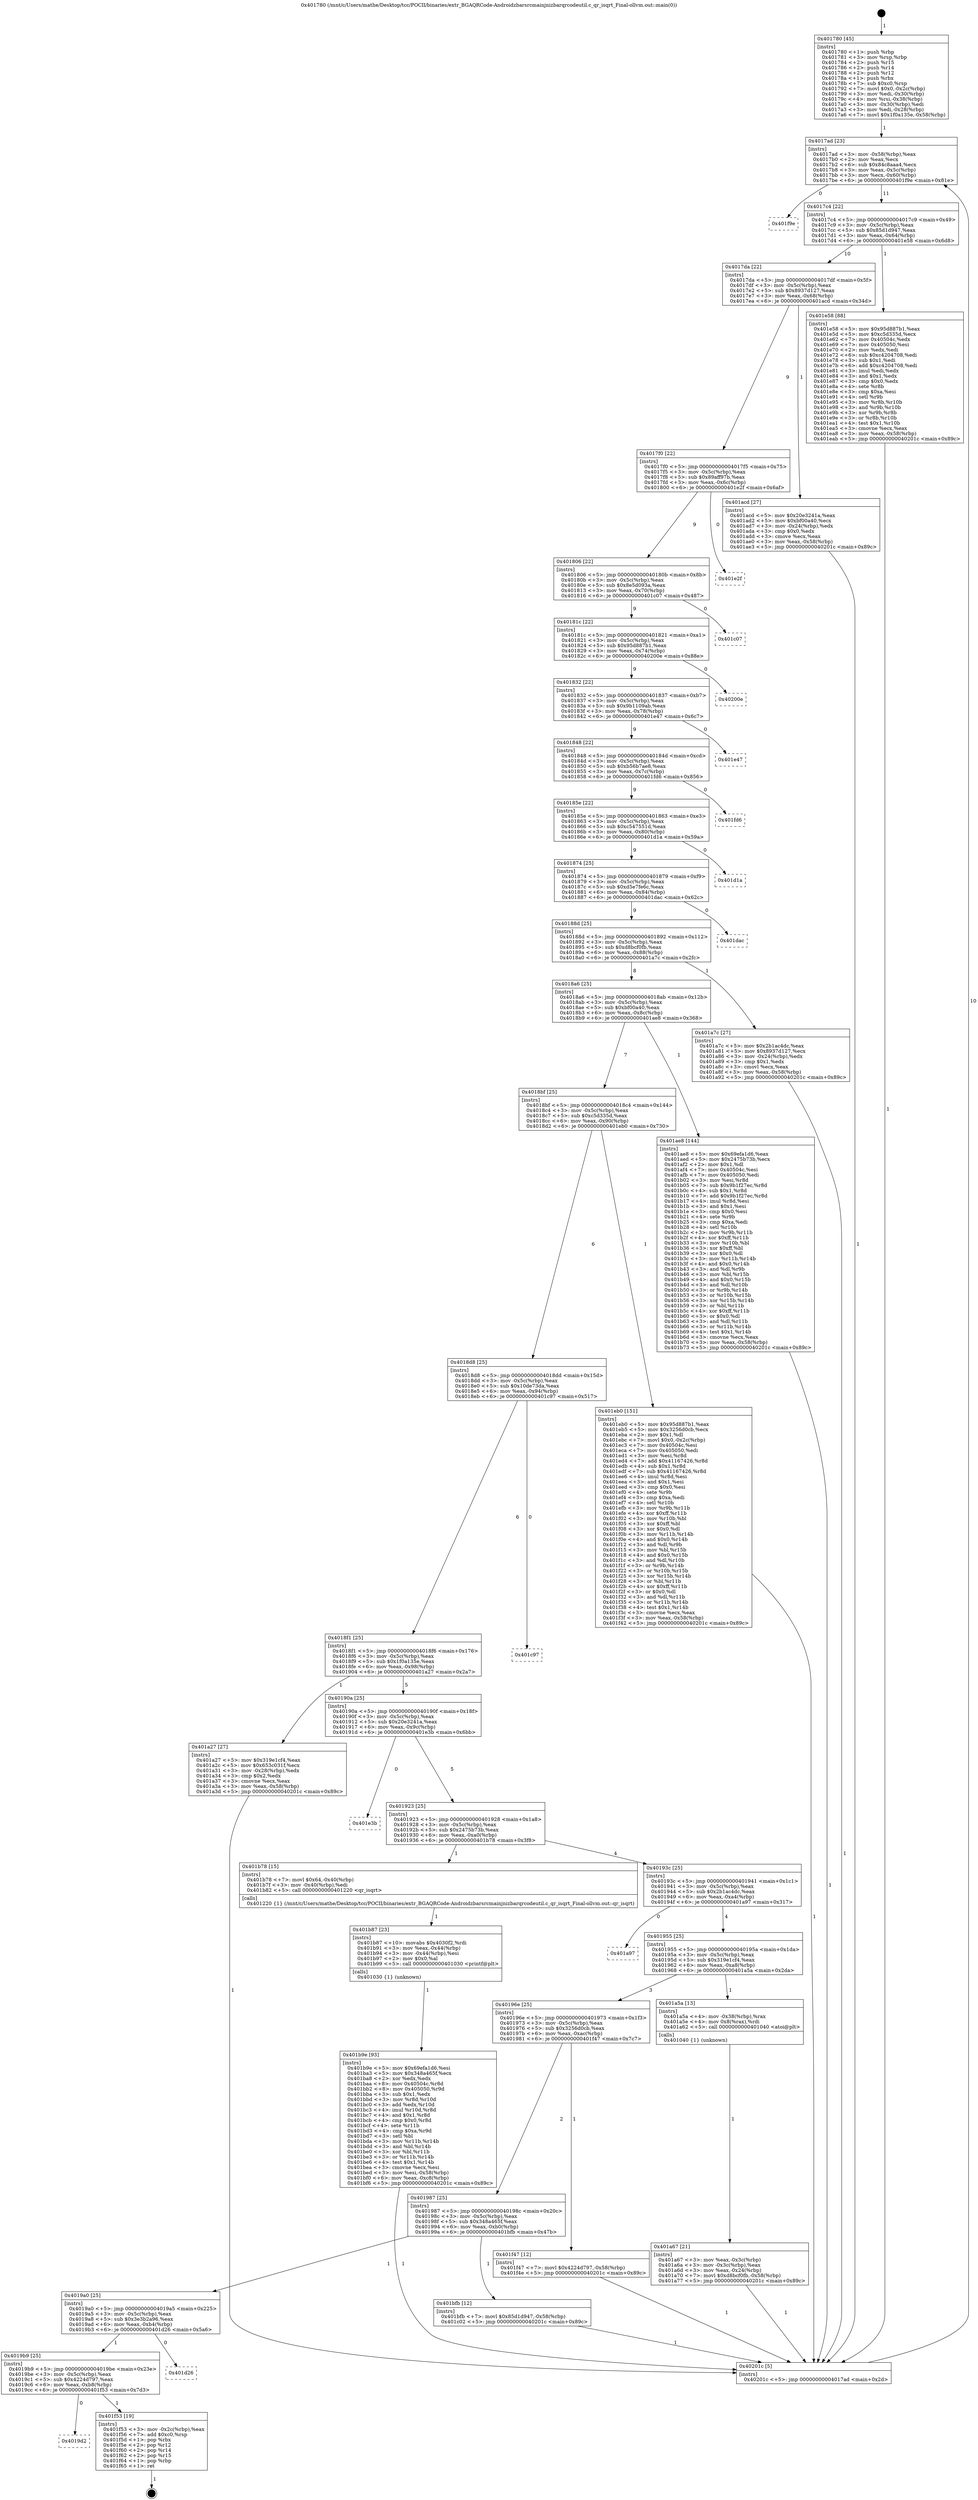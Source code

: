 digraph "0x401780" {
  label = "0x401780 (/mnt/c/Users/mathe/Desktop/tcc/POCII/binaries/extr_BGAQRCode-Androidzbarsrcmainjnizbarqrcodeutil.c_qr_isqrt_Final-ollvm.out::main(0))"
  labelloc = "t"
  node[shape=record]

  Entry [label="",width=0.3,height=0.3,shape=circle,fillcolor=black,style=filled]
  "0x4017ad" [label="{
     0x4017ad [23]\l
     | [instrs]\l
     &nbsp;&nbsp;0x4017ad \<+3\>: mov -0x58(%rbp),%eax\l
     &nbsp;&nbsp;0x4017b0 \<+2\>: mov %eax,%ecx\l
     &nbsp;&nbsp;0x4017b2 \<+6\>: sub $0x84c8aaa4,%ecx\l
     &nbsp;&nbsp;0x4017b8 \<+3\>: mov %eax,-0x5c(%rbp)\l
     &nbsp;&nbsp;0x4017bb \<+3\>: mov %ecx,-0x60(%rbp)\l
     &nbsp;&nbsp;0x4017be \<+6\>: je 0000000000401f9e \<main+0x81e\>\l
  }"]
  "0x401f9e" [label="{
     0x401f9e\l
  }", style=dashed]
  "0x4017c4" [label="{
     0x4017c4 [22]\l
     | [instrs]\l
     &nbsp;&nbsp;0x4017c4 \<+5\>: jmp 00000000004017c9 \<main+0x49\>\l
     &nbsp;&nbsp;0x4017c9 \<+3\>: mov -0x5c(%rbp),%eax\l
     &nbsp;&nbsp;0x4017cc \<+5\>: sub $0x85d1d947,%eax\l
     &nbsp;&nbsp;0x4017d1 \<+3\>: mov %eax,-0x64(%rbp)\l
     &nbsp;&nbsp;0x4017d4 \<+6\>: je 0000000000401e58 \<main+0x6d8\>\l
  }"]
  Exit [label="",width=0.3,height=0.3,shape=circle,fillcolor=black,style=filled,peripheries=2]
  "0x401e58" [label="{
     0x401e58 [88]\l
     | [instrs]\l
     &nbsp;&nbsp;0x401e58 \<+5\>: mov $0x95d887b1,%eax\l
     &nbsp;&nbsp;0x401e5d \<+5\>: mov $0xc5d335d,%ecx\l
     &nbsp;&nbsp;0x401e62 \<+7\>: mov 0x40504c,%edx\l
     &nbsp;&nbsp;0x401e69 \<+7\>: mov 0x405050,%esi\l
     &nbsp;&nbsp;0x401e70 \<+2\>: mov %edx,%edi\l
     &nbsp;&nbsp;0x401e72 \<+6\>: sub $0xc4204708,%edi\l
     &nbsp;&nbsp;0x401e78 \<+3\>: sub $0x1,%edi\l
     &nbsp;&nbsp;0x401e7b \<+6\>: add $0xc4204708,%edi\l
     &nbsp;&nbsp;0x401e81 \<+3\>: imul %edi,%edx\l
     &nbsp;&nbsp;0x401e84 \<+3\>: and $0x1,%edx\l
     &nbsp;&nbsp;0x401e87 \<+3\>: cmp $0x0,%edx\l
     &nbsp;&nbsp;0x401e8a \<+4\>: sete %r8b\l
     &nbsp;&nbsp;0x401e8e \<+3\>: cmp $0xa,%esi\l
     &nbsp;&nbsp;0x401e91 \<+4\>: setl %r9b\l
     &nbsp;&nbsp;0x401e95 \<+3\>: mov %r8b,%r10b\l
     &nbsp;&nbsp;0x401e98 \<+3\>: and %r9b,%r10b\l
     &nbsp;&nbsp;0x401e9b \<+3\>: xor %r9b,%r8b\l
     &nbsp;&nbsp;0x401e9e \<+3\>: or %r8b,%r10b\l
     &nbsp;&nbsp;0x401ea1 \<+4\>: test $0x1,%r10b\l
     &nbsp;&nbsp;0x401ea5 \<+3\>: cmovne %ecx,%eax\l
     &nbsp;&nbsp;0x401ea8 \<+3\>: mov %eax,-0x58(%rbp)\l
     &nbsp;&nbsp;0x401eab \<+5\>: jmp 000000000040201c \<main+0x89c\>\l
  }"]
  "0x4017da" [label="{
     0x4017da [22]\l
     | [instrs]\l
     &nbsp;&nbsp;0x4017da \<+5\>: jmp 00000000004017df \<main+0x5f\>\l
     &nbsp;&nbsp;0x4017df \<+3\>: mov -0x5c(%rbp),%eax\l
     &nbsp;&nbsp;0x4017e2 \<+5\>: sub $0x8937d127,%eax\l
     &nbsp;&nbsp;0x4017e7 \<+3\>: mov %eax,-0x68(%rbp)\l
     &nbsp;&nbsp;0x4017ea \<+6\>: je 0000000000401acd \<main+0x34d\>\l
  }"]
  "0x4019d2" [label="{
     0x4019d2\l
  }", style=dashed]
  "0x401acd" [label="{
     0x401acd [27]\l
     | [instrs]\l
     &nbsp;&nbsp;0x401acd \<+5\>: mov $0x20e3241a,%eax\l
     &nbsp;&nbsp;0x401ad2 \<+5\>: mov $0xbf00a40,%ecx\l
     &nbsp;&nbsp;0x401ad7 \<+3\>: mov -0x24(%rbp),%edx\l
     &nbsp;&nbsp;0x401ada \<+3\>: cmp $0x0,%edx\l
     &nbsp;&nbsp;0x401add \<+3\>: cmove %ecx,%eax\l
     &nbsp;&nbsp;0x401ae0 \<+3\>: mov %eax,-0x58(%rbp)\l
     &nbsp;&nbsp;0x401ae3 \<+5\>: jmp 000000000040201c \<main+0x89c\>\l
  }"]
  "0x4017f0" [label="{
     0x4017f0 [22]\l
     | [instrs]\l
     &nbsp;&nbsp;0x4017f0 \<+5\>: jmp 00000000004017f5 \<main+0x75\>\l
     &nbsp;&nbsp;0x4017f5 \<+3\>: mov -0x5c(%rbp),%eax\l
     &nbsp;&nbsp;0x4017f8 \<+5\>: sub $0x89aff97b,%eax\l
     &nbsp;&nbsp;0x4017fd \<+3\>: mov %eax,-0x6c(%rbp)\l
     &nbsp;&nbsp;0x401800 \<+6\>: je 0000000000401e2f \<main+0x6af\>\l
  }"]
  "0x401f53" [label="{
     0x401f53 [19]\l
     | [instrs]\l
     &nbsp;&nbsp;0x401f53 \<+3\>: mov -0x2c(%rbp),%eax\l
     &nbsp;&nbsp;0x401f56 \<+7\>: add $0xc0,%rsp\l
     &nbsp;&nbsp;0x401f5d \<+1\>: pop %rbx\l
     &nbsp;&nbsp;0x401f5e \<+2\>: pop %r12\l
     &nbsp;&nbsp;0x401f60 \<+2\>: pop %r14\l
     &nbsp;&nbsp;0x401f62 \<+2\>: pop %r15\l
     &nbsp;&nbsp;0x401f64 \<+1\>: pop %rbp\l
     &nbsp;&nbsp;0x401f65 \<+1\>: ret\l
  }"]
  "0x401e2f" [label="{
     0x401e2f\l
  }", style=dashed]
  "0x401806" [label="{
     0x401806 [22]\l
     | [instrs]\l
     &nbsp;&nbsp;0x401806 \<+5\>: jmp 000000000040180b \<main+0x8b\>\l
     &nbsp;&nbsp;0x40180b \<+3\>: mov -0x5c(%rbp),%eax\l
     &nbsp;&nbsp;0x40180e \<+5\>: sub $0x8e5d093a,%eax\l
     &nbsp;&nbsp;0x401813 \<+3\>: mov %eax,-0x70(%rbp)\l
     &nbsp;&nbsp;0x401816 \<+6\>: je 0000000000401c07 \<main+0x487\>\l
  }"]
  "0x4019b9" [label="{
     0x4019b9 [25]\l
     | [instrs]\l
     &nbsp;&nbsp;0x4019b9 \<+5\>: jmp 00000000004019be \<main+0x23e\>\l
     &nbsp;&nbsp;0x4019be \<+3\>: mov -0x5c(%rbp),%eax\l
     &nbsp;&nbsp;0x4019c1 \<+5\>: sub $0x4224d797,%eax\l
     &nbsp;&nbsp;0x4019c6 \<+6\>: mov %eax,-0xb8(%rbp)\l
     &nbsp;&nbsp;0x4019cc \<+6\>: je 0000000000401f53 \<main+0x7d3\>\l
  }"]
  "0x401c07" [label="{
     0x401c07\l
  }", style=dashed]
  "0x40181c" [label="{
     0x40181c [22]\l
     | [instrs]\l
     &nbsp;&nbsp;0x40181c \<+5\>: jmp 0000000000401821 \<main+0xa1\>\l
     &nbsp;&nbsp;0x401821 \<+3\>: mov -0x5c(%rbp),%eax\l
     &nbsp;&nbsp;0x401824 \<+5\>: sub $0x95d887b1,%eax\l
     &nbsp;&nbsp;0x401829 \<+3\>: mov %eax,-0x74(%rbp)\l
     &nbsp;&nbsp;0x40182c \<+6\>: je 000000000040200e \<main+0x88e\>\l
  }"]
  "0x401d26" [label="{
     0x401d26\l
  }", style=dashed]
  "0x40200e" [label="{
     0x40200e\l
  }", style=dashed]
  "0x401832" [label="{
     0x401832 [22]\l
     | [instrs]\l
     &nbsp;&nbsp;0x401832 \<+5\>: jmp 0000000000401837 \<main+0xb7\>\l
     &nbsp;&nbsp;0x401837 \<+3\>: mov -0x5c(%rbp),%eax\l
     &nbsp;&nbsp;0x40183a \<+5\>: sub $0x9b1109ab,%eax\l
     &nbsp;&nbsp;0x40183f \<+3\>: mov %eax,-0x78(%rbp)\l
     &nbsp;&nbsp;0x401842 \<+6\>: je 0000000000401e47 \<main+0x6c7\>\l
  }"]
  "0x4019a0" [label="{
     0x4019a0 [25]\l
     | [instrs]\l
     &nbsp;&nbsp;0x4019a0 \<+5\>: jmp 00000000004019a5 \<main+0x225\>\l
     &nbsp;&nbsp;0x4019a5 \<+3\>: mov -0x5c(%rbp),%eax\l
     &nbsp;&nbsp;0x4019a8 \<+5\>: sub $0x3e3b2a96,%eax\l
     &nbsp;&nbsp;0x4019ad \<+6\>: mov %eax,-0xb4(%rbp)\l
     &nbsp;&nbsp;0x4019b3 \<+6\>: je 0000000000401d26 \<main+0x5a6\>\l
  }"]
  "0x401e47" [label="{
     0x401e47\l
  }", style=dashed]
  "0x401848" [label="{
     0x401848 [22]\l
     | [instrs]\l
     &nbsp;&nbsp;0x401848 \<+5\>: jmp 000000000040184d \<main+0xcd\>\l
     &nbsp;&nbsp;0x40184d \<+3\>: mov -0x5c(%rbp),%eax\l
     &nbsp;&nbsp;0x401850 \<+5\>: sub $0xb56b7ae8,%eax\l
     &nbsp;&nbsp;0x401855 \<+3\>: mov %eax,-0x7c(%rbp)\l
     &nbsp;&nbsp;0x401858 \<+6\>: je 0000000000401fd6 \<main+0x856\>\l
  }"]
  "0x401bfb" [label="{
     0x401bfb [12]\l
     | [instrs]\l
     &nbsp;&nbsp;0x401bfb \<+7\>: movl $0x85d1d947,-0x58(%rbp)\l
     &nbsp;&nbsp;0x401c02 \<+5\>: jmp 000000000040201c \<main+0x89c\>\l
  }"]
  "0x401fd6" [label="{
     0x401fd6\l
  }", style=dashed]
  "0x40185e" [label="{
     0x40185e [22]\l
     | [instrs]\l
     &nbsp;&nbsp;0x40185e \<+5\>: jmp 0000000000401863 \<main+0xe3\>\l
     &nbsp;&nbsp;0x401863 \<+3\>: mov -0x5c(%rbp),%eax\l
     &nbsp;&nbsp;0x401866 \<+5\>: sub $0xc547551d,%eax\l
     &nbsp;&nbsp;0x40186b \<+3\>: mov %eax,-0x80(%rbp)\l
     &nbsp;&nbsp;0x40186e \<+6\>: je 0000000000401d1a \<main+0x59a\>\l
  }"]
  "0x401987" [label="{
     0x401987 [25]\l
     | [instrs]\l
     &nbsp;&nbsp;0x401987 \<+5\>: jmp 000000000040198c \<main+0x20c\>\l
     &nbsp;&nbsp;0x40198c \<+3\>: mov -0x5c(%rbp),%eax\l
     &nbsp;&nbsp;0x40198f \<+5\>: sub $0x348a465f,%eax\l
     &nbsp;&nbsp;0x401994 \<+6\>: mov %eax,-0xb0(%rbp)\l
     &nbsp;&nbsp;0x40199a \<+6\>: je 0000000000401bfb \<main+0x47b\>\l
  }"]
  "0x401d1a" [label="{
     0x401d1a\l
  }", style=dashed]
  "0x401874" [label="{
     0x401874 [25]\l
     | [instrs]\l
     &nbsp;&nbsp;0x401874 \<+5\>: jmp 0000000000401879 \<main+0xf9\>\l
     &nbsp;&nbsp;0x401879 \<+3\>: mov -0x5c(%rbp),%eax\l
     &nbsp;&nbsp;0x40187c \<+5\>: sub $0xd5e7fe6c,%eax\l
     &nbsp;&nbsp;0x401881 \<+6\>: mov %eax,-0x84(%rbp)\l
     &nbsp;&nbsp;0x401887 \<+6\>: je 0000000000401dac \<main+0x62c\>\l
  }"]
  "0x401f47" [label="{
     0x401f47 [12]\l
     | [instrs]\l
     &nbsp;&nbsp;0x401f47 \<+7\>: movl $0x4224d797,-0x58(%rbp)\l
     &nbsp;&nbsp;0x401f4e \<+5\>: jmp 000000000040201c \<main+0x89c\>\l
  }"]
  "0x401dac" [label="{
     0x401dac\l
  }", style=dashed]
  "0x40188d" [label="{
     0x40188d [25]\l
     | [instrs]\l
     &nbsp;&nbsp;0x40188d \<+5\>: jmp 0000000000401892 \<main+0x112\>\l
     &nbsp;&nbsp;0x401892 \<+3\>: mov -0x5c(%rbp),%eax\l
     &nbsp;&nbsp;0x401895 \<+5\>: sub $0xd8bcf0fb,%eax\l
     &nbsp;&nbsp;0x40189a \<+6\>: mov %eax,-0x88(%rbp)\l
     &nbsp;&nbsp;0x4018a0 \<+6\>: je 0000000000401a7c \<main+0x2fc\>\l
  }"]
  "0x401b9e" [label="{
     0x401b9e [93]\l
     | [instrs]\l
     &nbsp;&nbsp;0x401b9e \<+5\>: mov $0x69efa1d6,%esi\l
     &nbsp;&nbsp;0x401ba3 \<+5\>: mov $0x348a465f,%ecx\l
     &nbsp;&nbsp;0x401ba8 \<+2\>: xor %edx,%edx\l
     &nbsp;&nbsp;0x401baa \<+8\>: mov 0x40504c,%r8d\l
     &nbsp;&nbsp;0x401bb2 \<+8\>: mov 0x405050,%r9d\l
     &nbsp;&nbsp;0x401bba \<+3\>: sub $0x1,%edx\l
     &nbsp;&nbsp;0x401bbd \<+3\>: mov %r8d,%r10d\l
     &nbsp;&nbsp;0x401bc0 \<+3\>: add %edx,%r10d\l
     &nbsp;&nbsp;0x401bc3 \<+4\>: imul %r10d,%r8d\l
     &nbsp;&nbsp;0x401bc7 \<+4\>: and $0x1,%r8d\l
     &nbsp;&nbsp;0x401bcb \<+4\>: cmp $0x0,%r8d\l
     &nbsp;&nbsp;0x401bcf \<+4\>: sete %r11b\l
     &nbsp;&nbsp;0x401bd3 \<+4\>: cmp $0xa,%r9d\l
     &nbsp;&nbsp;0x401bd7 \<+3\>: setl %bl\l
     &nbsp;&nbsp;0x401bda \<+3\>: mov %r11b,%r14b\l
     &nbsp;&nbsp;0x401bdd \<+3\>: and %bl,%r14b\l
     &nbsp;&nbsp;0x401be0 \<+3\>: xor %bl,%r11b\l
     &nbsp;&nbsp;0x401be3 \<+3\>: or %r11b,%r14b\l
     &nbsp;&nbsp;0x401be6 \<+4\>: test $0x1,%r14b\l
     &nbsp;&nbsp;0x401bea \<+3\>: cmovne %ecx,%esi\l
     &nbsp;&nbsp;0x401bed \<+3\>: mov %esi,-0x58(%rbp)\l
     &nbsp;&nbsp;0x401bf0 \<+6\>: mov %eax,-0xc8(%rbp)\l
     &nbsp;&nbsp;0x401bf6 \<+5\>: jmp 000000000040201c \<main+0x89c\>\l
  }"]
  "0x401a7c" [label="{
     0x401a7c [27]\l
     | [instrs]\l
     &nbsp;&nbsp;0x401a7c \<+5\>: mov $0x2b1ac4dc,%eax\l
     &nbsp;&nbsp;0x401a81 \<+5\>: mov $0x8937d127,%ecx\l
     &nbsp;&nbsp;0x401a86 \<+3\>: mov -0x24(%rbp),%edx\l
     &nbsp;&nbsp;0x401a89 \<+3\>: cmp $0x1,%edx\l
     &nbsp;&nbsp;0x401a8c \<+3\>: cmovl %ecx,%eax\l
     &nbsp;&nbsp;0x401a8f \<+3\>: mov %eax,-0x58(%rbp)\l
     &nbsp;&nbsp;0x401a92 \<+5\>: jmp 000000000040201c \<main+0x89c\>\l
  }"]
  "0x4018a6" [label="{
     0x4018a6 [25]\l
     | [instrs]\l
     &nbsp;&nbsp;0x4018a6 \<+5\>: jmp 00000000004018ab \<main+0x12b\>\l
     &nbsp;&nbsp;0x4018ab \<+3\>: mov -0x5c(%rbp),%eax\l
     &nbsp;&nbsp;0x4018ae \<+5\>: sub $0xbf00a40,%eax\l
     &nbsp;&nbsp;0x4018b3 \<+6\>: mov %eax,-0x8c(%rbp)\l
     &nbsp;&nbsp;0x4018b9 \<+6\>: je 0000000000401ae8 \<main+0x368\>\l
  }"]
  "0x401b87" [label="{
     0x401b87 [23]\l
     | [instrs]\l
     &nbsp;&nbsp;0x401b87 \<+10\>: movabs $0x4030f2,%rdi\l
     &nbsp;&nbsp;0x401b91 \<+3\>: mov %eax,-0x44(%rbp)\l
     &nbsp;&nbsp;0x401b94 \<+3\>: mov -0x44(%rbp),%esi\l
     &nbsp;&nbsp;0x401b97 \<+2\>: mov $0x0,%al\l
     &nbsp;&nbsp;0x401b99 \<+5\>: call 0000000000401030 \<printf@plt\>\l
     | [calls]\l
     &nbsp;&nbsp;0x401030 \{1\} (unknown)\l
  }"]
  "0x401ae8" [label="{
     0x401ae8 [144]\l
     | [instrs]\l
     &nbsp;&nbsp;0x401ae8 \<+5\>: mov $0x69efa1d6,%eax\l
     &nbsp;&nbsp;0x401aed \<+5\>: mov $0x2475b73b,%ecx\l
     &nbsp;&nbsp;0x401af2 \<+2\>: mov $0x1,%dl\l
     &nbsp;&nbsp;0x401af4 \<+7\>: mov 0x40504c,%esi\l
     &nbsp;&nbsp;0x401afb \<+7\>: mov 0x405050,%edi\l
     &nbsp;&nbsp;0x401b02 \<+3\>: mov %esi,%r8d\l
     &nbsp;&nbsp;0x401b05 \<+7\>: sub $0x9b1f27ec,%r8d\l
     &nbsp;&nbsp;0x401b0c \<+4\>: sub $0x1,%r8d\l
     &nbsp;&nbsp;0x401b10 \<+7\>: add $0x9b1f27ec,%r8d\l
     &nbsp;&nbsp;0x401b17 \<+4\>: imul %r8d,%esi\l
     &nbsp;&nbsp;0x401b1b \<+3\>: and $0x1,%esi\l
     &nbsp;&nbsp;0x401b1e \<+3\>: cmp $0x0,%esi\l
     &nbsp;&nbsp;0x401b21 \<+4\>: sete %r9b\l
     &nbsp;&nbsp;0x401b25 \<+3\>: cmp $0xa,%edi\l
     &nbsp;&nbsp;0x401b28 \<+4\>: setl %r10b\l
     &nbsp;&nbsp;0x401b2c \<+3\>: mov %r9b,%r11b\l
     &nbsp;&nbsp;0x401b2f \<+4\>: xor $0xff,%r11b\l
     &nbsp;&nbsp;0x401b33 \<+3\>: mov %r10b,%bl\l
     &nbsp;&nbsp;0x401b36 \<+3\>: xor $0xff,%bl\l
     &nbsp;&nbsp;0x401b39 \<+3\>: xor $0x0,%dl\l
     &nbsp;&nbsp;0x401b3c \<+3\>: mov %r11b,%r14b\l
     &nbsp;&nbsp;0x401b3f \<+4\>: and $0x0,%r14b\l
     &nbsp;&nbsp;0x401b43 \<+3\>: and %dl,%r9b\l
     &nbsp;&nbsp;0x401b46 \<+3\>: mov %bl,%r15b\l
     &nbsp;&nbsp;0x401b49 \<+4\>: and $0x0,%r15b\l
     &nbsp;&nbsp;0x401b4d \<+3\>: and %dl,%r10b\l
     &nbsp;&nbsp;0x401b50 \<+3\>: or %r9b,%r14b\l
     &nbsp;&nbsp;0x401b53 \<+3\>: or %r10b,%r15b\l
     &nbsp;&nbsp;0x401b56 \<+3\>: xor %r15b,%r14b\l
     &nbsp;&nbsp;0x401b59 \<+3\>: or %bl,%r11b\l
     &nbsp;&nbsp;0x401b5c \<+4\>: xor $0xff,%r11b\l
     &nbsp;&nbsp;0x401b60 \<+3\>: or $0x0,%dl\l
     &nbsp;&nbsp;0x401b63 \<+3\>: and %dl,%r11b\l
     &nbsp;&nbsp;0x401b66 \<+3\>: or %r11b,%r14b\l
     &nbsp;&nbsp;0x401b69 \<+4\>: test $0x1,%r14b\l
     &nbsp;&nbsp;0x401b6d \<+3\>: cmovne %ecx,%eax\l
     &nbsp;&nbsp;0x401b70 \<+3\>: mov %eax,-0x58(%rbp)\l
     &nbsp;&nbsp;0x401b73 \<+5\>: jmp 000000000040201c \<main+0x89c\>\l
  }"]
  "0x4018bf" [label="{
     0x4018bf [25]\l
     | [instrs]\l
     &nbsp;&nbsp;0x4018bf \<+5\>: jmp 00000000004018c4 \<main+0x144\>\l
     &nbsp;&nbsp;0x4018c4 \<+3\>: mov -0x5c(%rbp),%eax\l
     &nbsp;&nbsp;0x4018c7 \<+5\>: sub $0xc5d335d,%eax\l
     &nbsp;&nbsp;0x4018cc \<+6\>: mov %eax,-0x90(%rbp)\l
     &nbsp;&nbsp;0x4018d2 \<+6\>: je 0000000000401eb0 \<main+0x730\>\l
  }"]
  "0x401a67" [label="{
     0x401a67 [21]\l
     | [instrs]\l
     &nbsp;&nbsp;0x401a67 \<+3\>: mov %eax,-0x3c(%rbp)\l
     &nbsp;&nbsp;0x401a6a \<+3\>: mov -0x3c(%rbp),%eax\l
     &nbsp;&nbsp;0x401a6d \<+3\>: mov %eax,-0x24(%rbp)\l
     &nbsp;&nbsp;0x401a70 \<+7\>: movl $0xd8bcf0fb,-0x58(%rbp)\l
     &nbsp;&nbsp;0x401a77 \<+5\>: jmp 000000000040201c \<main+0x89c\>\l
  }"]
  "0x401eb0" [label="{
     0x401eb0 [151]\l
     | [instrs]\l
     &nbsp;&nbsp;0x401eb0 \<+5\>: mov $0x95d887b1,%eax\l
     &nbsp;&nbsp;0x401eb5 \<+5\>: mov $0x3256d0cb,%ecx\l
     &nbsp;&nbsp;0x401eba \<+2\>: mov $0x1,%dl\l
     &nbsp;&nbsp;0x401ebc \<+7\>: movl $0x0,-0x2c(%rbp)\l
     &nbsp;&nbsp;0x401ec3 \<+7\>: mov 0x40504c,%esi\l
     &nbsp;&nbsp;0x401eca \<+7\>: mov 0x405050,%edi\l
     &nbsp;&nbsp;0x401ed1 \<+3\>: mov %esi,%r8d\l
     &nbsp;&nbsp;0x401ed4 \<+7\>: add $0x41167426,%r8d\l
     &nbsp;&nbsp;0x401edb \<+4\>: sub $0x1,%r8d\l
     &nbsp;&nbsp;0x401edf \<+7\>: sub $0x41167426,%r8d\l
     &nbsp;&nbsp;0x401ee6 \<+4\>: imul %r8d,%esi\l
     &nbsp;&nbsp;0x401eea \<+3\>: and $0x1,%esi\l
     &nbsp;&nbsp;0x401eed \<+3\>: cmp $0x0,%esi\l
     &nbsp;&nbsp;0x401ef0 \<+4\>: sete %r9b\l
     &nbsp;&nbsp;0x401ef4 \<+3\>: cmp $0xa,%edi\l
     &nbsp;&nbsp;0x401ef7 \<+4\>: setl %r10b\l
     &nbsp;&nbsp;0x401efb \<+3\>: mov %r9b,%r11b\l
     &nbsp;&nbsp;0x401efe \<+4\>: xor $0xff,%r11b\l
     &nbsp;&nbsp;0x401f02 \<+3\>: mov %r10b,%bl\l
     &nbsp;&nbsp;0x401f05 \<+3\>: xor $0xff,%bl\l
     &nbsp;&nbsp;0x401f08 \<+3\>: xor $0x0,%dl\l
     &nbsp;&nbsp;0x401f0b \<+3\>: mov %r11b,%r14b\l
     &nbsp;&nbsp;0x401f0e \<+4\>: and $0x0,%r14b\l
     &nbsp;&nbsp;0x401f12 \<+3\>: and %dl,%r9b\l
     &nbsp;&nbsp;0x401f15 \<+3\>: mov %bl,%r15b\l
     &nbsp;&nbsp;0x401f18 \<+4\>: and $0x0,%r15b\l
     &nbsp;&nbsp;0x401f1c \<+3\>: and %dl,%r10b\l
     &nbsp;&nbsp;0x401f1f \<+3\>: or %r9b,%r14b\l
     &nbsp;&nbsp;0x401f22 \<+3\>: or %r10b,%r15b\l
     &nbsp;&nbsp;0x401f25 \<+3\>: xor %r15b,%r14b\l
     &nbsp;&nbsp;0x401f28 \<+3\>: or %bl,%r11b\l
     &nbsp;&nbsp;0x401f2b \<+4\>: xor $0xff,%r11b\l
     &nbsp;&nbsp;0x401f2f \<+3\>: or $0x0,%dl\l
     &nbsp;&nbsp;0x401f32 \<+3\>: and %dl,%r11b\l
     &nbsp;&nbsp;0x401f35 \<+3\>: or %r11b,%r14b\l
     &nbsp;&nbsp;0x401f38 \<+4\>: test $0x1,%r14b\l
     &nbsp;&nbsp;0x401f3c \<+3\>: cmovne %ecx,%eax\l
     &nbsp;&nbsp;0x401f3f \<+3\>: mov %eax,-0x58(%rbp)\l
     &nbsp;&nbsp;0x401f42 \<+5\>: jmp 000000000040201c \<main+0x89c\>\l
  }"]
  "0x4018d8" [label="{
     0x4018d8 [25]\l
     | [instrs]\l
     &nbsp;&nbsp;0x4018d8 \<+5\>: jmp 00000000004018dd \<main+0x15d\>\l
     &nbsp;&nbsp;0x4018dd \<+3\>: mov -0x5c(%rbp),%eax\l
     &nbsp;&nbsp;0x4018e0 \<+5\>: sub $0x10de73da,%eax\l
     &nbsp;&nbsp;0x4018e5 \<+6\>: mov %eax,-0x94(%rbp)\l
     &nbsp;&nbsp;0x4018eb \<+6\>: je 0000000000401c97 \<main+0x517\>\l
  }"]
  "0x40196e" [label="{
     0x40196e [25]\l
     | [instrs]\l
     &nbsp;&nbsp;0x40196e \<+5\>: jmp 0000000000401973 \<main+0x1f3\>\l
     &nbsp;&nbsp;0x401973 \<+3\>: mov -0x5c(%rbp),%eax\l
     &nbsp;&nbsp;0x401976 \<+5\>: sub $0x3256d0cb,%eax\l
     &nbsp;&nbsp;0x40197b \<+6\>: mov %eax,-0xac(%rbp)\l
     &nbsp;&nbsp;0x401981 \<+6\>: je 0000000000401f47 \<main+0x7c7\>\l
  }"]
  "0x401c97" [label="{
     0x401c97\l
  }", style=dashed]
  "0x4018f1" [label="{
     0x4018f1 [25]\l
     | [instrs]\l
     &nbsp;&nbsp;0x4018f1 \<+5\>: jmp 00000000004018f6 \<main+0x176\>\l
     &nbsp;&nbsp;0x4018f6 \<+3\>: mov -0x5c(%rbp),%eax\l
     &nbsp;&nbsp;0x4018f9 \<+5\>: sub $0x1f0a135e,%eax\l
     &nbsp;&nbsp;0x4018fe \<+6\>: mov %eax,-0x98(%rbp)\l
     &nbsp;&nbsp;0x401904 \<+6\>: je 0000000000401a27 \<main+0x2a7\>\l
  }"]
  "0x401a5a" [label="{
     0x401a5a [13]\l
     | [instrs]\l
     &nbsp;&nbsp;0x401a5a \<+4\>: mov -0x38(%rbp),%rax\l
     &nbsp;&nbsp;0x401a5e \<+4\>: mov 0x8(%rax),%rdi\l
     &nbsp;&nbsp;0x401a62 \<+5\>: call 0000000000401040 \<atoi@plt\>\l
     | [calls]\l
     &nbsp;&nbsp;0x401040 \{1\} (unknown)\l
  }"]
  "0x401a27" [label="{
     0x401a27 [27]\l
     | [instrs]\l
     &nbsp;&nbsp;0x401a27 \<+5\>: mov $0x319e1cf4,%eax\l
     &nbsp;&nbsp;0x401a2c \<+5\>: mov $0x653c031f,%ecx\l
     &nbsp;&nbsp;0x401a31 \<+3\>: mov -0x28(%rbp),%edx\l
     &nbsp;&nbsp;0x401a34 \<+3\>: cmp $0x2,%edx\l
     &nbsp;&nbsp;0x401a37 \<+3\>: cmovne %ecx,%eax\l
     &nbsp;&nbsp;0x401a3a \<+3\>: mov %eax,-0x58(%rbp)\l
     &nbsp;&nbsp;0x401a3d \<+5\>: jmp 000000000040201c \<main+0x89c\>\l
  }"]
  "0x40190a" [label="{
     0x40190a [25]\l
     | [instrs]\l
     &nbsp;&nbsp;0x40190a \<+5\>: jmp 000000000040190f \<main+0x18f\>\l
     &nbsp;&nbsp;0x40190f \<+3\>: mov -0x5c(%rbp),%eax\l
     &nbsp;&nbsp;0x401912 \<+5\>: sub $0x20e3241a,%eax\l
     &nbsp;&nbsp;0x401917 \<+6\>: mov %eax,-0x9c(%rbp)\l
     &nbsp;&nbsp;0x40191d \<+6\>: je 0000000000401e3b \<main+0x6bb\>\l
  }"]
  "0x40201c" [label="{
     0x40201c [5]\l
     | [instrs]\l
     &nbsp;&nbsp;0x40201c \<+5\>: jmp 00000000004017ad \<main+0x2d\>\l
  }"]
  "0x401780" [label="{
     0x401780 [45]\l
     | [instrs]\l
     &nbsp;&nbsp;0x401780 \<+1\>: push %rbp\l
     &nbsp;&nbsp;0x401781 \<+3\>: mov %rsp,%rbp\l
     &nbsp;&nbsp;0x401784 \<+2\>: push %r15\l
     &nbsp;&nbsp;0x401786 \<+2\>: push %r14\l
     &nbsp;&nbsp;0x401788 \<+2\>: push %r12\l
     &nbsp;&nbsp;0x40178a \<+1\>: push %rbx\l
     &nbsp;&nbsp;0x40178b \<+7\>: sub $0xc0,%rsp\l
     &nbsp;&nbsp;0x401792 \<+7\>: movl $0x0,-0x2c(%rbp)\l
     &nbsp;&nbsp;0x401799 \<+3\>: mov %edi,-0x30(%rbp)\l
     &nbsp;&nbsp;0x40179c \<+4\>: mov %rsi,-0x38(%rbp)\l
     &nbsp;&nbsp;0x4017a0 \<+3\>: mov -0x30(%rbp),%edi\l
     &nbsp;&nbsp;0x4017a3 \<+3\>: mov %edi,-0x28(%rbp)\l
     &nbsp;&nbsp;0x4017a6 \<+7\>: movl $0x1f0a135e,-0x58(%rbp)\l
  }"]
  "0x401955" [label="{
     0x401955 [25]\l
     | [instrs]\l
     &nbsp;&nbsp;0x401955 \<+5\>: jmp 000000000040195a \<main+0x1da\>\l
     &nbsp;&nbsp;0x40195a \<+3\>: mov -0x5c(%rbp),%eax\l
     &nbsp;&nbsp;0x40195d \<+5\>: sub $0x319e1cf4,%eax\l
     &nbsp;&nbsp;0x401962 \<+6\>: mov %eax,-0xa8(%rbp)\l
     &nbsp;&nbsp;0x401968 \<+6\>: je 0000000000401a5a \<main+0x2da\>\l
  }"]
  "0x401e3b" [label="{
     0x401e3b\l
  }", style=dashed]
  "0x401923" [label="{
     0x401923 [25]\l
     | [instrs]\l
     &nbsp;&nbsp;0x401923 \<+5\>: jmp 0000000000401928 \<main+0x1a8\>\l
     &nbsp;&nbsp;0x401928 \<+3\>: mov -0x5c(%rbp),%eax\l
     &nbsp;&nbsp;0x40192b \<+5\>: sub $0x2475b73b,%eax\l
     &nbsp;&nbsp;0x401930 \<+6\>: mov %eax,-0xa0(%rbp)\l
     &nbsp;&nbsp;0x401936 \<+6\>: je 0000000000401b78 \<main+0x3f8\>\l
  }"]
  "0x401a97" [label="{
     0x401a97\l
  }", style=dashed]
  "0x401b78" [label="{
     0x401b78 [15]\l
     | [instrs]\l
     &nbsp;&nbsp;0x401b78 \<+7\>: movl $0x64,-0x40(%rbp)\l
     &nbsp;&nbsp;0x401b7f \<+3\>: mov -0x40(%rbp),%edi\l
     &nbsp;&nbsp;0x401b82 \<+5\>: call 0000000000401220 \<qr_isqrt\>\l
     | [calls]\l
     &nbsp;&nbsp;0x401220 \{1\} (/mnt/c/Users/mathe/Desktop/tcc/POCII/binaries/extr_BGAQRCode-Androidzbarsrcmainjnizbarqrcodeutil.c_qr_isqrt_Final-ollvm.out::qr_isqrt)\l
  }"]
  "0x40193c" [label="{
     0x40193c [25]\l
     | [instrs]\l
     &nbsp;&nbsp;0x40193c \<+5\>: jmp 0000000000401941 \<main+0x1c1\>\l
     &nbsp;&nbsp;0x401941 \<+3\>: mov -0x5c(%rbp),%eax\l
     &nbsp;&nbsp;0x401944 \<+5\>: sub $0x2b1ac4dc,%eax\l
     &nbsp;&nbsp;0x401949 \<+6\>: mov %eax,-0xa4(%rbp)\l
     &nbsp;&nbsp;0x40194f \<+6\>: je 0000000000401a97 \<main+0x317\>\l
  }"]
  Entry -> "0x401780" [label=" 1"]
  "0x4017ad" -> "0x401f9e" [label=" 0"]
  "0x4017ad" -> "0x4017c4" [label=" 11"]
  "0x401f53" -> Exit [label=" 1"]
  "0x4017c4" -> "0x401e58" [label=" 1"]
  "0x4017c4" -> "0x4017da" [label=" 10"]
  "0x4019b9" -> "0x4019d2" [label=" 0"]
  "0x4017da" -> "0x401acd" [label=" 1"]
  "0x4017da" -> "0x4017f0" [label=" 9"]
  "0x4019b9" -> "0x401f53" [label=" 1"]
  "0x4017f0" -> "0x401e2f" [label=" 0"]
  "0x4017f0" -> "0x401806" [label=" 9"]
  "0x4019a0" -> "0x4019b9" [label=" 1"]
  "0x401806" -> "0x401c07" [label=" 0"]
  "0x401806" -> "0x40181c" [label=" 9"]
  "0x4019a0" -> "0x401d26" [label=" 0"]
  "0x40181c" -> "0x40200e" [label=" 0"]
  "0x40181c" -> "0x401832" [label=" 9"]
  "0x401f47" -> "0x40201c" [label=" 1"]
  "0x401832" -> "0x401e47" [label=" 0"]
  "0x401832" -> "0x401848" [label=" 9"]
  "0x401eb0" -> "0x40201c" [label=" 1"]
  "0x401848" -> "0x401fd6" [label=" 0"]
  "0x401848" -> "0x40185e" [label=" 9"]
  "0x401e58" -> "0x40201c" [label=" 1"]
  "0x40185e" -> "0x401d1a" [label=" 0"]
  "0x40185e" -> "0x401874" [label=" 9"]
  "0x401987" -> "0x4019a0" [label=" 1"]
  "0x401874" -> "0x401dac" [label=" 0"]
  "0x401874" -> "0x40188d" [label=" 9"]
  "0x401987" -> "0x401bfb" [label=" 1"]
  "0x40188d" -> "0x401a7c" [label=" 1"]
  "0x40188d" -> "0x4018a6" [label=" 8"]
  "0x40196e" -> "0x401987" [label=" 2"]
  "0x4018a6" -> "0x401ae8" [label=" 1"]
  "0x4018a6" -> "0x4018bf" [label=" 7"]
  "0x40196e" -> "0x401f47" [label=" 1"]
  "0x4018bf" -> "0x401eb0" [label=" 1"]
  "0x4018bf" -> "0x4018d8" [label=" 6"]
  "0x401bfb" -> "0x40201c" [label=" 1"]
  "0x4018d8" -> "0x401c97" [label=" 0"]
  "0x4018d8" -> "0x4018f1" [label=" 6"]
  "0x401b9e" -> "0x40201c" [label=" 1"]
  "0x4018f1" -> "0x401a27" [label=" 1"]
  "0x4018f1" -> "0x40190a" [label=" 5"]
  "0x401a27" -> "0x40201c" [label=" 1"]
  "0x401780" -> "0x4017ad" [label=" 1"]
  "0x40201c" -> "0x4017ad" [label=" 10"]
  "0x401b87" -> "0x401b9e" [label=" 1"]
  "0x40190a" -> "0x401e3b" [label=" 0"]
  "0x40190a" -> "0x401923" [label=" 5"]
  "0x401ae8" -> "0x40201c" [label=" 1"]
  "0x401923" -> "0x401b78" [label=" 1"]
  "0x401923" -> "0x40193c" [label=" 4"]
  "0x401acd" -> "0x40201c" [label=" 1"]
  "0x40193c" -> "0x401a97" [label=" 0"]
  "0x40193c" -> "0x401955" [label=" 4"]
  "0x401b78" -> "0x401b87" [label=" 1"]
  "0x401955" -> "0x401a5a" [label=" 1"]
  "0x401955" -> "0x40196e" [label=" 3"]
  "0x401a5a" -> "0x401a67" [label=" 1"]
  "0x401a67" -> "0x40201c" [label=" 1"]
  "0x401a7c" -> "0x40201c" [label=" 1"]
}
